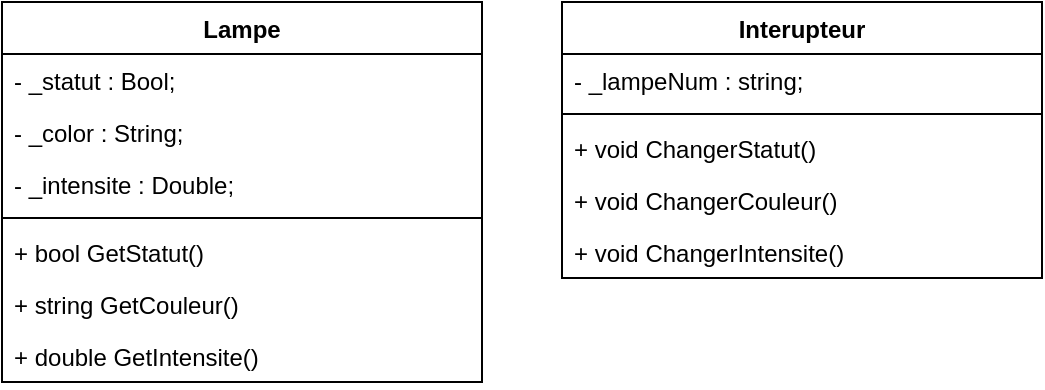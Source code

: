 <mxfile version="21.6.8" type="device">
  <diagram name="Page-1" id="_cGp-ehQk814FUUV4S-B">
    <mxGraphModel dx="1335" dy="828" grid="1" gridSize="10" guides="1" tooltips="1" connect="1" arrows="1" fold="1" page="1" pageScale="1" pageWidth="827" pageHeight="1169" math="0" shadow="0">
      <root>
        <mxCell id="0" />
        <mxCell id="1" parent="0" />
        <mxCell id="bz8ExjyVtIDQcrZpOlBG-1" value="Lampe" style="swimlane;fontStyle=1;align=center;verticalAlign=top;childLayout=stackLayout;horizontal=1;startSize=26;horizontalStack=0;resizeParent=1;resizeParentMax=0;resizeLast=0;collapsible=1;marginBottom=0;whiteSpace=wrap;html=1;" parent="1" vertex="1">
          <mxGeometry x="40" y="160" width="240" height="190" as="geometry" />
        </mxCell>
        <mxCell id="bz8ExjyVtIDQcrZpOlBG-2" value="- _statut : Bool;" style="text;strokeColor=none;fillColor=none;align=left;verticalAlign=top;spacingLeft=4;spacingRight=4;overflow=hidden;rotatable=0;points=[[0,0.5],[1,0.5]];portConstraint=eastwest;whiteSpace=wrap;html=1;" parent="bz8ExjyVtIDQcrZpOlBG-1" vertex="1">
          <mxGeometry y="26" width="240" height="26" as="geometry" />
        </mxCell>
        <mxCell id="bz8ExjyVtIDQcrZpOlBG-5" value="- _color : String;" style="text;strokeColor=none;fillColor=none;align=left;verticalAlign=top;spacingLeft=4;spacingRight=4;overflow=hidden;rotatable=0;points=[[0,0.5],[1,0.5]];portConstraint=eastwest;whiteSpace=wrap;html=1;" parent="bz8ExjyVtIDQcrZpOlBG-1" vertex="1">
          <mxGeometry y="52" width="240" height="26" as="geometry" />
        </mxCell>
        <mxCell id="bz8ExjyVtIDQcrZpOlBG-6" value="- _intensite : Double;" style="text;strokeColor=none;fillColor=none;align=left;verticalAlign=top;spacingLeft=4;spacingRight=4;overflow=hidden;rotatable=0;points=[[0,0.5],[1,0.5]];portConstraint=eastwest;whiteSpace=wrap;html=1;" parent="bz8ExjyVtIDQcrZpOlBG-1" vertex="1">
          <mxGeometry y="78" width="240" height="26" as="geometry" />
        </mxCell>
        <mxCell id="bz8ExjyVtIDQcrZpOlBG-3" value="" style="line;strokeWidth=1;fillColor=none;align=left;verticalAlign=middle;spacingTop=-1;spacingLeft=3;spacingRight=3;rotatable=0;labelPosition=right;points=[];portConstraint=eastwest;strokeColor=inherit;" parent="bz8ExjyVtIDQcrZpOlBG-1" vertex="1">
          <mxGeometry y="104" width="240" height="8" as="geometry" />
        </mxCell>
        <mxCell id="bz8ExjyVtIDQcrZpOlBG-4" value="+ bool GetStatut()" style="text;strokeColor=none;fillColor=none;align=left;verticalAlign=top;spacingLeft=4;spacingRight=4;overflow=hidden;rotatable=0;points=[[0,0.5],[1,0.5]];portConstraint=eastwest;whiteSpace=wrap;html=1;" parent="bz8ExjyVtIDQcrZpOlBG-1" vertex="1">
          <mxGeometry y="112" width="240" height="26" as="geometry" />
        </mxCell>
        <mxCell id="bz8ExjyVtIDQcrZpOlBG-7" value="+ string GetCouleur()" style="text;strokeColor=none;fillColor=none;align=left;verticalAlign=top;spacingLeft=4;spacingRight=4;overflow=hidden;rotatable=0;points=[[0,0.5],[1,0.5]];portConstraint=eastwest;whiteSpace=wrap;html=1;" parent="bz8ExjyVtIDQcrZpOlBG-1" vertex="1">
          <mxGeometry y="138" width="240" height="26" as="geometry" />
        </mxCell>
        <mxCell id="bz8ExjyVtIDQcrZpOlBG-8" value="+ double GetIntensite()" style="text;strokeColor=none;fillColor=none;align=left;verticalAlign=top;spacingLeft=4;spacingRight=4;overflow=hidden;rotatable=0;points=[[0,0.5],[1,0.5]];portConstraint=eastwest;whiteSpace=wrap;html=1;" parent="bz8ExjyVtIDQcrZpOlBG-1" vertex="1">
          <mxGeometry y="164" width="240" height="26" as="geometry" />
        </mxCell>
        <mxCell id="bz8ExjyVtIDQcrZpOlBG-9" value="Interupteur" style="swimlane;fontStyle=1;align=center;verticalAlign=top;childLayout=stackLayout;horizontal=1;startSize=26;horizontalStack=0;resizeParent=1;resizeParentMax=0;resizeLast=0;collapsible=1;marginBottom=0;whiteSpace=wrap;html=1;" parent="1" vertex="1">
          <mxGeometry x="320" y="160" width="240" height="138" as="geometry" />
        </mxCell>
        <mxCell id="bz8ExjyVtIDQcrZpOlBG-12" value="- _lampeNum : string;" style="text;strokeColor=none;fillColor=none;align=left;verticalAlign=top;spacingLeft=4;spacingRight=4;overflow=hidden;rotatable=0;points=[[0,0.5],[1,0.5]];portConstraint=eastwest;whiteSpace=wrap;html=1;" parent="bz8ExjyVtIDQcrZpOlBG-9" vertex="1">
          <mxGeometry y="26" width="240" height="26" as="geometry" />
        </mxCell>
        <mxCell id="bz8ExjyVtIDQcrZpOlBG-13" value="" style="line;strokeWidth=1;fillColor=none;align=left;verticalAlign=middle;spacingTop=-1;spacingLeft=3;spacingRight=3;rotatable=0;labelPosition=right;points=[];portConstraint=eastwest;strokeColor=inherit;" parent="bz8ExjyVtIDQcrZpOlBG-9" vertex="1">
          <mxGeometry y="52" width="240" height="8" as="geometry" />
        </mxCell>
        <mxCell id="bz8ExjyVtIDQcrZpOlBG-14" value="+ void ChangerStatut()" style="text;strokeColor=none;fillColor=none;align=left;verticalAlign=top;spacingLeft=4;spacingRight=4;overflow=hidden;rotatable=0;points=[[0,0.5],[1,0.5]];portConstraint=eastwest;whiteSpace=wrap;html=1;" parent="bz8ExjyVtIDQcrZpOlBG-9" vertex="1">
          <mxGeometry y="60" width="240" height="26" as="geometry" />
        </mxCell>
        <mxCell id="bz8ExjyVtIDQcrZpOlBG-15" value="+ void ChangerCouleur()" style="text;strokeColor=none;fillColor=none;align=left;verticalAlign=top;spacingLeft=4;spacingRight=4;overflow=hidden;rotatable=0;points=[[0,0.5],[1,0.5]];portConstraint=eastwest;whiteSpace=wrap;html=1;" parent="bz8ExjyVtIDQcrZpOlBG-9" vertex="1">
          <mxGeometry y="86" width="240" height="26" as="geometry" />
        </mxCell>
        <mxCell id="bz8ExjyVtIDQcrZpOlBG-16" value="+ void ChangerIntensite()" style="text;strokeColor=none;fillColor=none;align=left;verticalAlign=top;spacingLeft=4;spacingRight=4;overflow=hidden;rotatable=0;points=[[0,0.5],[1,0.5]];portConstraint=eastwest;whiteSpace=wrap;html=1;" parent="bz8ExjyVtIDQcrZpOlBG-9" vertex="1">
          <mxGeometry y="112" width="240" height="26" as="geometry" />
        </mxCell>
      </root>
    </mxGraphModel>
  </diagram>
</mxfile>
